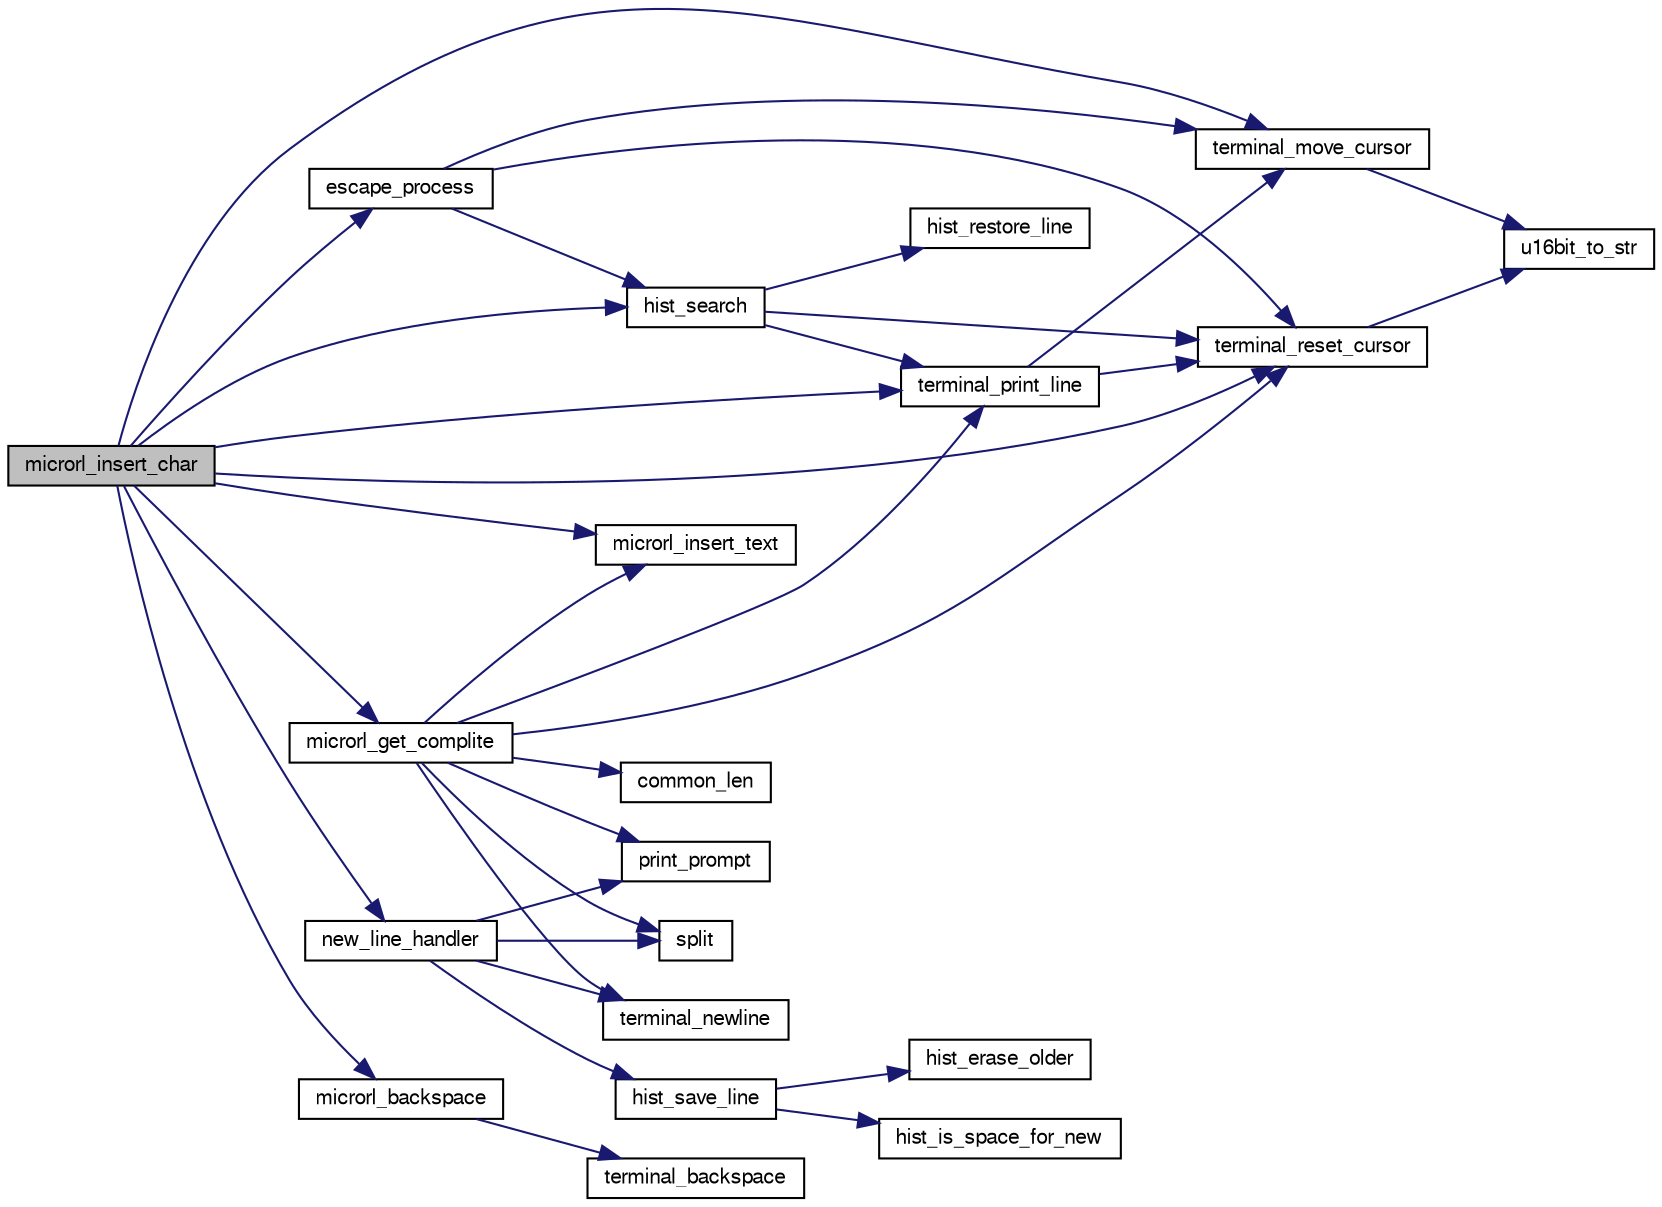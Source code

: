 digraph "microrl_insert_char"
{
  edge [fontname="FreeSans",fontsize="10",labelfontname="FreeSans",labelfontsize="10"];
  node [fontname="FreeSans",fontsize="10",shape=record];
  rankdir="LR";
  Node1 [label="microrl_insert_char",height=0.2,width=0.4,color="black", fillcolor="grey75", style="filled", fontcolor="black"];
  Node1 -> Node2 [color="midnightblue",fontsize="10",style="solid",fontname="FreeSans"];
  Node2 [label="escape_process",height=0.2,width=0.4,color="black", fillcolor="white", style="filled",URL="$microrl_8c.html#a2295eb835db46f028adb8034291a2066"];
  Node2 -> Node3 [color="midnightblue",fontsize="10",style="solid",fontname="FreeSans"];
  Node3 [label="hist_search",height=0.2,width=0.4,color="black", fillcolor="white", style="filled",URL="$microrl_8c.html#a707cd52f8d3fff6cc752c92aa9cc8751"];
  Node3 -> Node4 [color="midnightblue",fontsize="10",style="solid",fontname="FreeSans"];
  Node4 [label="hist_restore_line",height=0.2,width=0.4,color="black", fillcolor="white", style="filled",URL="$microrl_8c.html#a89b0b337fd6d860193b8f457e0e9b11c"];
  Node3 -> Node5 [color="midnightblue",fontsize="10",style="solid",fontname="FreeSans"];
  Node5 [label="terminal_print_line",height=0.2,width=0.4,color="black", fillcolor="white", style="filled",URL="$microrl_8c.html#a9b2a709ec6fb9a71a73e086c7142b42e"];
  Node5 -> Node6 [color="midnightblue",fontsize="10",style="solid",fontname="FreeSans"];
  Node6 [label="terminal_move_cursor",height=0.2,width=0.4,color="black", fillcolor="white", style="filled",URL="$microrl_8c.html#adf9a8154424a827f0d728dd150ee647e"];
  Node6 -> Node7 [color="midnightblue",fontsize="10",style="solid",fontname="FreeSans"];
  Node7 [label="u16bit_to_str",height=0.2,width=0.4,color="black", fillcolor="white", style="filled",URL="$microrl_8c.html#affa9b5e304f9ccbf148182fad193f7f5"];
  Node5 -> Node8 [color="midnightblue",fontsize="10",style="solid",fontname="FreeSans"];
  Node8 [label="terminal_reset_cursor",height=0.2,width=0.4,color="black", fillcolor="white", style="filled",URL="$microrl_8c.html#a7606992a7e55d11cdad8eb8d1e9cee2b"];
  Node8 -> Node7 [color="midnightblue",fontsize="10",style="solid",fontname="FreeSans"];
  Node3 -> Node8 [color="midnightblue",fontsize="10",style="solid",fontname="FreeSans"];
  Node2 -> Node6 [color="midnightblue",fontsize="10",style="solid",fontname="FreeSans"];
  Node2 -> Node8 [color="midnightblue",fontsize="10",style="solid",fontname="FreeSans"];
  Node1 -> Node3 [color="midnightblue",fontsize="10",style="solid",fontname="FreeSans"];
  Node1 -> Node9 [color="midnightblue",fontsize="10",style="solid",fontname="FreeSans"];
  Node9 [label="microrl_backspace",height=0.2,width=0.4,color="black", fillcolor="white", style="filled",URL="$microrl_8c.html#a502bbc970379dae289be0556aad7acdf"];
  Node9 -> Node10 [color="midnightblue",fontsize="10",style="solid",fontname="FreeSans"];
  Node10 [label="terminal_backspace",height=0.2,width=0.4,color="black", fillcolor="white", style="filled",URL="$microrl_8c.html#a6811a8ffbd47f37fb1e574c6ac352b21"];
  Node1 -> Node11 [color="midnightblue",fontsize="10",style="solid",fontname="FreeSans"];
  Node11 [label="microrl_get_complite",height=0.2,width=0.4,color="black", fillcolor="white", style="filled",URL="$microrl_8c.html#a769ae7b56a60c48b6251d5f63d3b6da7"];
  Node11 -> Node12 [color="midnightblue",fontsize="10",style="solid",fontname="FreeSans"];
  Node12 [label="common_len",height=0.2,width=0.4,color="black", fillcolor="white", style="filled",URL="$microrl_8c.html#a737ba29b53f156a3d47fd52b62458ab7"];
  Node11 -> Node13 [color="midnightblue",fontsize="10",style="solid",fontname="FreeSans"];
  Node13 [label="microrl_insert_text",height=0.2,width=0.4,color="black", fillcolor="white", style="filled",URL="$microrl_8c.html#abfaa66291b4a019fc9e2324790c43d01"];
  Node11 -> Node14 [color="midnightblue",fontsize="10",style="solid",fontname="FreeSans"];
  Node14 [label="print_prompt",height=0.2,width=0.4,color="black", fillcolor="white", style="filled",URL="$microrl_8c.html#a4caa54d528c671f06054783ef79839c6"];
  Node11 -> Node15 [color="midnightblue",fontsize="10",style="solid",fontname="FreeSans"];
  Node15 [label="split",height=0.2,width=0.4,color="black", fillcolor="white", style="filled",URL="$microrl_8c.html#a306bf791daa21526b303e834c34916b4"];
  Node11 -> Node16 [color="midnightblue",fontsize="10",style="solid",fontname="FreeSans"];
  Node16 [label="terminal_newline",height=0.2,width=0.4,color="black", fillcolor="white", style="filled",URL="$microrl_8c.html#abd2cca83a3e6069ba16ed5eccf3e1284"];
  Node11 -> Node5 [color="midnightblue",fontsize="10",style="solid",fontname="FreeSans"];
  Node11 -> Node8 [color="midnightblue",fontsize="10",style="solid",fontname="FreeSans"];
  Node1 -> Node13 [color="midnightblue",fontsize="10",style="solid",fontname="FreeSans"];
  Node1 -> Node17 [color="midnightblue",fontsize="10",style="solid",fontname="FreeSans"];
  Node17 [label="new_line_handler",height=0.2,width=0.4,color="black", fillcolor="white", style="filled",URL="$microrl_8c.html#a29da983c5d24908305de3b0d90812bf3"];
  Node17 -> Node18 [color="midnightblue",fontsize="10",style="solid",fontname="FreeSans"];
  Node18 [label="hist_save_line",height=0.2,width=0.4,color="black", fillcolor="white", style="filled",URL="$microrl_8c.html#a0bf1a06d92693a88ee0e8f3361094e8c"];
  Node18 -> Node19 [color="midnightblue",fontsize="10",style="solid",fontname="FreeSans"];
  Node19 [label="hist_erase_older",height=0.2,width=0.4,color="black", fillcolor="white", style="filled",URL="$microrl_8c.html#a4da0cd747e34a7e7f149279eef5e7632"];
  Node18 -> Node20 [color="midnightblue",fontsize="10",style="solid",fontname="FreeSans"];
  Node20 [label="hist_is_space_for_new",height=0.2,width=0.4,color="black", fillcolor="white", style="filled",URL="$microrl_8c.html#a3053e85a1f91595c578fc2173f0a4f68"];
  Node17 -> Node14 [color="midnightblue",fontsize="10",style="solid",fontname="FreeSans"];
  Node17 -> Node15 [color="midnightblue",fontsize="10",style="solid",fontname="FreeSans"];
  Node17 -> Node16 [color="midnightblue",fontsize="10",style="solid",fontname="FreeSans"];
  Node1 -> Node6 [color="midnightblue",fontsize="10",style="solid",fontname="FreeSans"];
  Node1 -> Node5 [color="midnightblue",fontsize="10",style="solid",fontname="FreeSans"];
  Node1 -> Node8 [color="midnightblue",fontsize="10",style="solid",fontname="FreeSans"];
}
